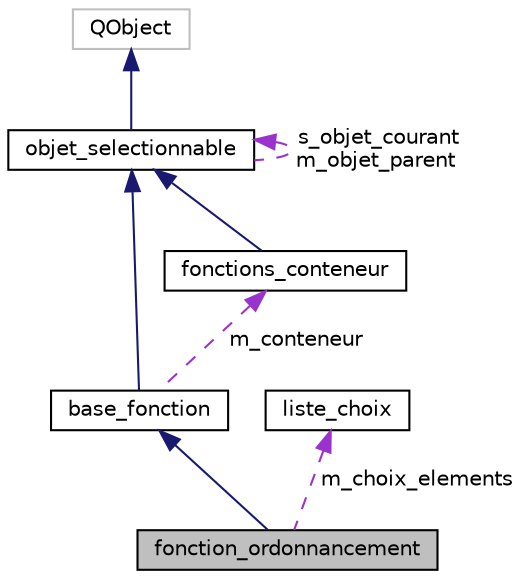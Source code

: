 digraph "fonction_ordonnancement"
{
  edge [fontname="Helvetica",fontsize="10",labelfontname="Helvetica",labelfontsize="10"];
  node [fontname="Helvetica",fontsize="10",shape=record];
  Node4 [label="fonction_ordonnancement",height=0.2,width=0.4,color="black", fillcolor="grey75", style="filled", fontcolor="black"];
  Node5 -> Node4 [dir="back",color="midnightblue",fontsize="10",style="solid",fontname="Helvetica"];
  Node5 [label="base_fonction",height=0.2,width=0.4,color="black", fillcolor="white", style="filled",URL="$classbase__fonction.html",tooltip="Classe décrivant une fonction de conversion d&#39;un texte. "];
  Node6 -> Node5 [dir="back",color="midnightblue",fontsize="10",style="solid",fontname="Helvetica"];
  Node6 [label="objet_selectionnable",height=0.2,width=0.4,color="black", fillcolor="white", style="filled",URL="$classobjet__selectionnable.html",tooltip="Classe décrivant un objet sélectionnable dans l&#39;explorateur. "];
  Node7 -> Node6 [dir="back",color="midnightblue",fontsize="10",style="solid",fontname="Helvetica"];
  Node7 [label="QObject",height=0.2,width=0.4,color="grey75", fillcolor="white", style="filled"];
  Node6 -> Node6 [dir="back",color="darkorchid3",fontsize="10",style="dashed",label=" s_objet_courant\nm_objet_parent" ,fontname="Helvetica"];
  Node8 -> Node5 [dir="back",color="darkorchid3",fontsize="10",style="dashed",label=" m_conteneur" ,fontname="Helvetica"];
  Node8 [label="fonctions_conteneur",height=0.2,width=0.4,color="black", fillcolor="white", style="filled",URL="$classfonctions__conteneur.html",tooltip="Classe décrivant un conteneur de fonctions. "];
  Node6 -> Node8 [dir="back",color="midnightblue",fontsize="10",style="solid",fontname="Helvetica"];
  Node9 -> Node4 [dir="back",color="darkorchid3",fontsize="10",style="dashed",label=" m_choix_elements" ,fontname="Helvetica"];
  Node9 [label="liste_choix",height=0.2,width=0.4,color="black", fillcolor="white", style="filled",URL="$classliste__choix.html",tooltip="Classe décrivant une liste de choix. "];
}
